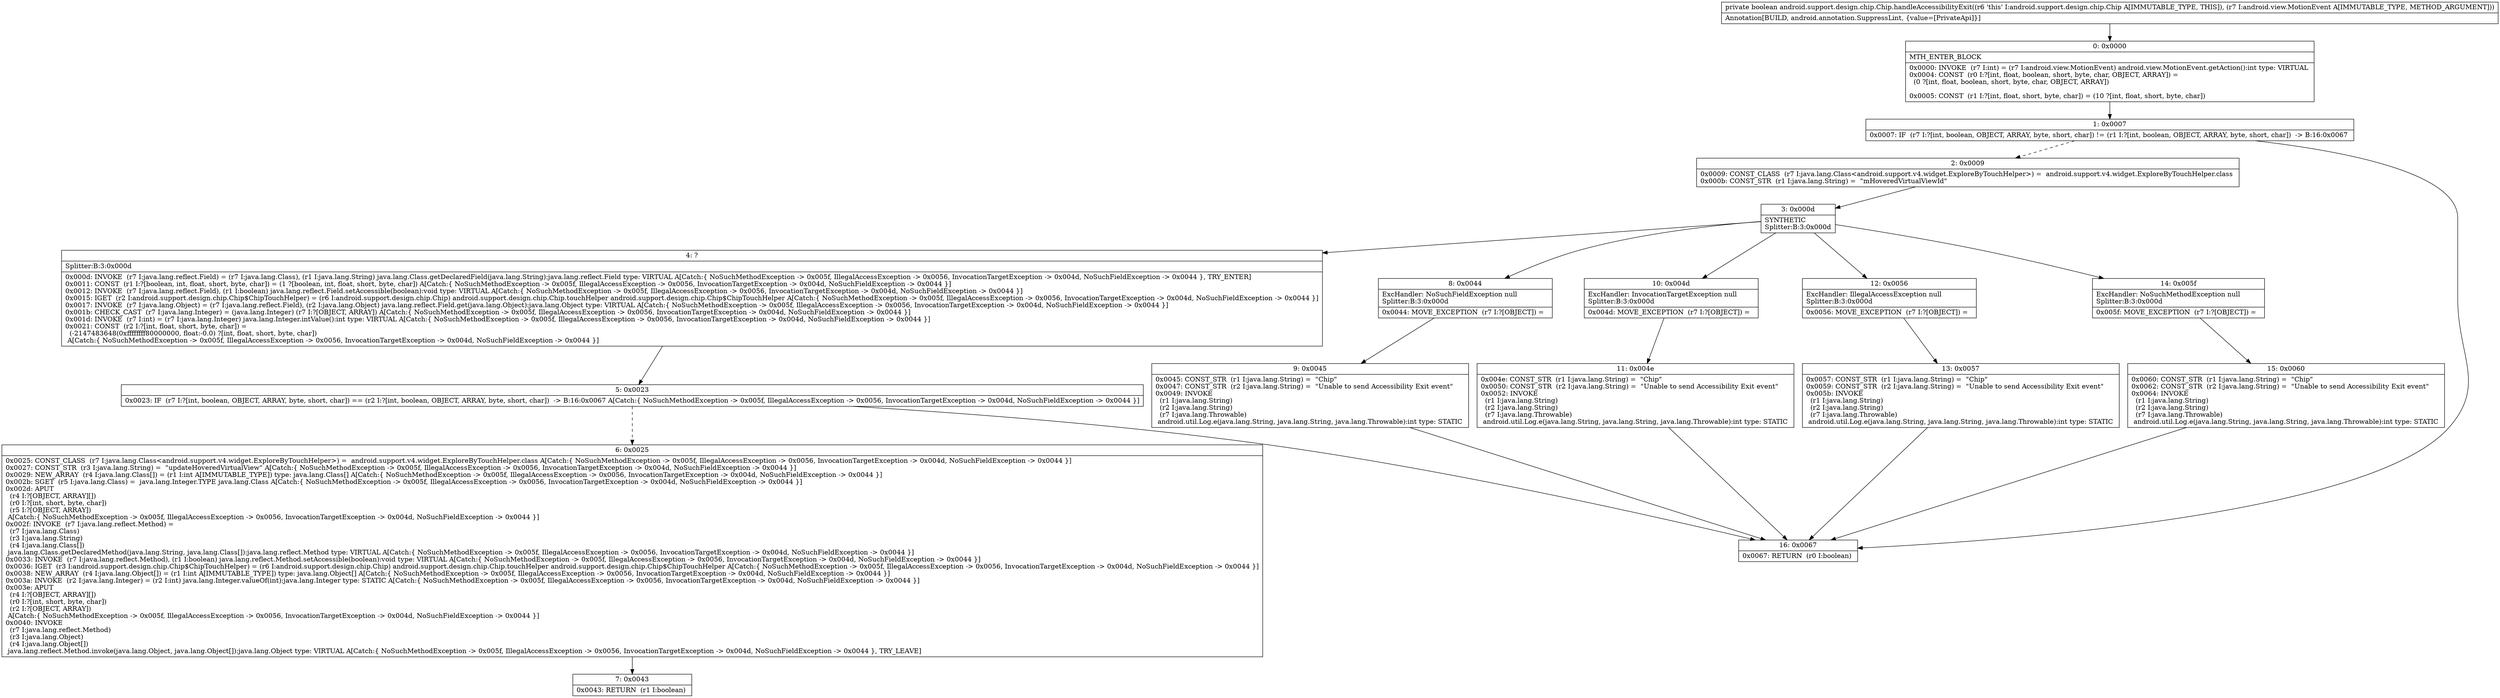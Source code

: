 digraph "CFG forandroid.support.design.chip.Chip.handleAccessibilityExit(Landroid\/view\/MotionEvent;)Z" {
Node_0 [shape=record,label="{0\:\ 0x0000|MTH_ENTER_BLOCK\l|0x0000: INVOKE  (r7 I:int) = (r7 I:android.view.MotionEvent) android.view.MotionEvent.getAction():int type: VIRTUAL \l0x0004: CONST  (r0 I:?[int, float, boolean, short, byte, char, OBJECT, ARRAY]) = \l  (0 ?[int, float, boolean, short, byte, char, OBJECT, ARRAY])\l \l0x0005: CONST  (r1 I:?[int, float, short, byte, char]) = (10 ?[int, float, short, byte, char]) \l}"];
Node_1 [shape=record,label="{1\:\ 0x0007|0x0007: IF  (r7 I:?[int, boolean, OBJECT, ARRAY, byte, short, char]) != (r1 I:?[int, boolean, OBJECT, ARRAY, byte, short, char])  \-\> B:16:0x0067 \l}"];
Node_2 [shape=record,label="{2\:\ 0x0009|0x0009: CONST_CLASS  (r7 I:java.lang.Class\<android.support.v4.widget.ExploreByTouchHelper\>) =  android.support.v4.widget.ExploreByTouchHelper.class \l0x000b: CONST_STR  (r1 I:java.lang.String) =  \"mHoveredVirtualViewId\" \l}"];
Node_3 [shape=record,label="{3\:\ 0x000d|SYNTHETIC\lSplitter:B:3:0x000d\l}"];
Node_4 [shape=record,label="{4\:\ ?|Splitter:B:3:0x000d\l|0x000d: INVOKE  (r7 I:java.lang.reflect.Field) = (r7 I:java.lang.Class), (r1 I:java.lang.String) java.lang.Class.getDeclaredField(java.lang.String):java.lang.reflect.Field type: VIRTUAL A[Catch:\{ NoSuchMethodException \-\> 0x005f, IllegalAccessException \-\> 0x0056, InvocationTargetException \-\> 0x004d, NoSuchFieldException \-\> 0x0044 \}, TRY_ENTER]\l0x0011: CONST  (r1 I:?[boolean, int, float, short, byte, char]) = (1 ?[boolean, int, float, short, byte, char]) A[Catch:\{ NoSuchMethodException \-\> 0x005f, IllegalAccessException \-\> 0x0056, InvocationTargetException \-\> 0x004d, NoSuchFieldException \-\> 0x0044 \}]\l0x0012: INVOKE  (r7 I:java.lang.reflect.Field), (r1 I:boolean) java.lang.reflect.Field.setAccessible(boolean):void type: VIRTUAL A[Catch:\{ NoSuchMethodException \-\> 0x005f, IllegalAccessException \-\> 0x0056, InvocationTargetException \-\> 0x004d, NoSuchFieldException \-\> 0x0044 \}]\l0x0015: IGET  (r2 I:android.support.design.chip.Chip$ChipTouchHelper) = (r6 I:android.support.design.chip.Chip) android.support.design.chip.Chip.touchHelper android.support.design.chip.Chip$ChipTouchHelper A[Catch:\{ NoSuchMethodException \-\> 0x005f, IllegalAccessException \-\> 0x0056, InvocationTargetException \-\> 0x004d, NoSuchFieldException \-\> 0x0044 \}]\l0x0017: INVOKE  (r7 I:java.lang.Object) = (r7 I:java.lang.reflect.Field), (r2 I:java.lang.Object) java.lang.reflect.Field.get(java.lang.Object):java.lang.Object type: VIRTUAL A[Catch:\{ NoSuchMethodException \-\> 0x005f, IllegalAccessException \-\> 0x0056, InvocationTargetException \-\> 0x004d, NoSuchFieldException \-\> 0x0044 \}]\l0x001b: CHECK_CAST  (r7 I:java.lang.Integer) = (java.lang.Integer) (r7 I:?[OBJECT, ARRAY]) A[Catch:\{ NoSuchMethodException \-\> 0x005f, IllegalAccessException \-\> 0x0056, InvocationTargetException \-\> 0x004d, NoSuchFieldException \-\> 0x0044 \}]\l0x001d: INVOKE  (r7 I:int) = (r7 I:java.lang.Integer) java.lang.Integer.intValue():int type: VIRTUAL A[Catch:\{ NoSuchMethodException \-\> 0x005f, IllegalAccessException \-\> 0x0056, InvocationTargetException \-\> 0x004d, NoSuchFieldException \-\> 0x0044 \}]\l0x0021: CONST  (r2 I:?[int, float, short, byte, char]) = \l  (\-2147483648(0xffffffff80000000, float:\-0.0) ?[int, float, short, byte, char])\l A[Catch:\{ NoSuchMethodException \-\> 0x005f, IllegalAccessException \-\> 0x0056, InvocationTargetException \-\> 0x004d, NoSuchFieldException \-\> 0x0044 \}]\l}"];
Node_5 [shape=record,label="{5\:\ 0x0023|0x0023: IF  (r7 I:?[int, boolean, OBJECT, ARRAY, byte, short, char]) == (r2 I:?[int, boolean, OBJECT, ARRAY, byte, short, char])  \-\> B:16:0x0067 A[Catch:\{ NoSuchMethodException \-\> 0x005f, IllegalAccessException \-\> 0x0056, InvocationTargetException \-\> 0x004d, NoSuchFieldException \-\> 0x0044 \}]\l}"];
Node_6 [shape=record,label="{6\:\ 0x0025|0x0025: CONST_CLASS  (r7 I:java.lang.Class\<android.support.v4.widget.ExploreByTouchHelper\>) =  android.support.v4.widget.ExploreByTouchHelper.class A[Catch:\{ NoSuchMethodException \-\> 0x005f, IllegalAccessException \-\> 0x0056, InvocationTargetException \-\> 0x004d, NoSuchFieldException \-\> 0x0044 \}]\l0x0027: CONST_STR  (r3 I:java.lang.String) =  \"updateHoveredVirtualView\" A[Catch:\{ NoSuchMethodException \-\> 0x005f, IllegalAccessException \-\> 0x0056, InvocationTargetException \-\> 0x004d, NoSuchFieldException \-\> 0x0044 \}]\l0x0029: NEW_ARRAY  (r4 I:java.lang.Class[]) = (r1 I:int A[IMMUTABLE_TYPE]) type: java.lang.Class[] A[Catch:\{ NoSuchMethodException \-\> 0x005f, IllegalAccessException \-\> 0x0056, InvocationTargetException \-\> 0x004d, NoSuchFieldException \-\> 0x0044 \}]\l0x002b: SGET  (r5 I:java.lang.Class) =  java.lang.Integer.TYPE java.lang.Class A[Catch:\{ NoSuchMethodException \-\> 0x005f, IllegalAccessException \-\> 0x0056, InvocationTargetException \-\> 0x004d, NoSuchFieldException \-\> 0x0044 \}]\l0x002d: APUT  \l  (r4 I:?[OBJECT, ARRAY][])\l  (r0 I:?[int, short, byte, char])\l  (r5 I:?[OBJECT, ARRAY])\l A[Catch:\{ NoSuchMethodException \-\> 0x005f, IllegalAccessException \-\> 0x0056, InvocationTargetException \-\> 0x004d, NoSuchFieldException \-\> 0x0044 \}]\l0x002f: INVOKE  (r7 I:java.lang.reflect.Method) = \l  (r7 I:java.lang.Class)\l  (r3 I:java.lang.String)\l  (r4 I:java.lang.Class[])\l java.lang.Class.getDeclaredMethod(java.lang.String, java.lang.Class[]):java.lang.reflect.Method type: VIRTUAL A[Catch:\{ NoSuchMethodException \-\> 0x005f, IllegalAccessException \-\> 0x0056, InvocationTargetException \-\> 0x004d, NoSuchFieldException \-\> 0x0044 \}]\l0x0033: INVOKE  (r7 I:java.lang.reflect.Method), (r1 I:boolean) java.lang.reflect.Method.setAccessible(boolean):void type: VIRTUAL A[Catch:\{ NoSuchMethodException \-\> 0x005f, IllegalAccessException \-\> 0x0056, InvocationTargetException \-\> 0x004d, NoSuchFieldException \-\> 0x0044 \}]\l0x0036: IGET  (r3 I:android.support.design.chip.Chip$ChipTouchHelper) = (r6 I:android.support.design.chip.Chip) android.support.design.chip.Chip.touchHelper android.support.design.chip.Chip$ChipTouchHelper A[Catch:\{ NoSuchMethodException \-\> 0x005f, IllegalAccessException \-\> 0x0056, InvocationTargetException \-\> 0x004d, NoSuchFieldException \-\> 0x0044 \}]\l0x0038: NEW_ARRAY  (r4 I:java.lang.Object[]) = (r1 I:int A[IMMUTABLE_TYPE]) type: java.lang.Object[] A[Catch:\{ NoSuchMethodException \-\> 0x005f, IllegalAccessException \-\> 0x0056, InvocationTargetException \-\> 0x004d, NoSuchFieldException \-\> 0x0044 \}]\l0x003a: INVOKE  (r2 I:java.lang.Integer) = (r2 I:int) java.lang.Integer.valueOf(int):java.lang.Integer type: STATIC A[Catch:\{ NoSuchMethodException \-\> 0x005f, IllegalAccessException \-\> 0x0056, InvocationTargetException \-\> 0x004d, NoSuchFieldException \-\> 0x0044 \}]\l0x003e: APUT  \l  (r4 I:?[OBJECT, ARRAY][])\l  (r0 I:?[int, short, byte, char])\l  (r2 I:?[OBJECT, ARRAY])\l A[Catch:\{ NoSuchMethodException \-\> 0x005f, IllegalAccessException \-\> 0x0056, InvocationTargetException \-\> 0x004d, NoSuchFieldException \-\> 0x0044 \}]\l0x0040: INVOKE  \l  (r7 I:java.lang.reflect.Method)\l  (r3 I:java.lang.Object)\l  (r4 I:java.lang.Object[])\l java.lang.reflect.Method.invoke(java.lang.Object, java.lang.Object[]):java.lang.Object type: VIRTUAL A[Catch:\{ NoSuchMethodException \-\> 0x005f, IllegalAccessException \-\> 0x0056, InvocationTargetException \-\> 0x004d, NoSuchFieldException \-\> 0x0044 \}, TRY_LEAVE]\l}"];
Node_7 [shape=record,label="{7\:\ 0x0043|0x0043: RETURN  (r1 I:boolean) \l}"];
Node_8 [shape=record,label="{8\:\ 0x0044|ExcHandler: NoSuchFieldException null\lSplitter:B:3:0x000d\l|0x0044: MOVE_EXCEPTION  (r7 I:?[OBJECT]) =  \l}"];
Node_9 [shape=record,label="{9\:\ 0x0045|0x0045: CONST_STR  (r1 I:java.lang.String) =  \"Chip\" \l0x0047: CONST_STR  (r2 I:java.lang.String) =  \"Unable to send Accessibility Exit event\" \l0x0049: INVOKE  \l  (r1 I:java.lang.String)\l  (r2 I:java.lang.String)\l  (r7 I:java.lang.Throwable)\l android.util.Log.e(java.lang.String, java.lang.String, java.lang.Throwable):int type: STATIC \l}"];
Node_10 [shape=record,label="{10\:\ 0x004d|ExcHandler: InvocationTargetException null\lSplitter:B:3:0x000d\l|0x004d: MOVE_EXCEPTION  (r7 I:?[OBJECT]) =  \l}"];
Node_11 [shape=record,label="{11\:\ 0x004e|0x004e: CONST_STR  (r1 I:java.lang.String) =  \"Chip\" \l0x0050: CONST_STR  (r2 I:java.lang.String) =  \"Unable to send Accessibility Exit event\" \l0x0052: INVOKE  \l  (r1 I:java.lang.String)\l  (r2 I:java.lang.String)\l  (r7 I:java.lang.Throwable)\l android.util.Log.e(java.lang.String, java.lang.String, java.lang.Throwable):int type: STATIC \l}"];
Node_12 [shape=record,label="{12\:\ 0x0056|ExcHandler: IllegalAccessException null\lSplitter:B:3:0x000d\l|0x0056: MOVE_EXCEPTION  (r7 I:?[OBJECT]) =  \l}"];
Node_13 [shape=record,label="{13\:\ 0x0057|0x0057: CONST_STR  (r1 I:java.lang.String) =  \"Chip\" \l0x0059: CONST_STR  (r2 I:java.lang.String) =  \"Unable to send Accessibility Exit event\" \l0x005b: INVOKE  \l  (r1 I:java.lang.String)\l  (r2 I:java.lang.String)\l  (r7 I:java.lang.Throwable)\l android.util.Log.e(java.lang.String, java.lang.String, java.lang.Throwable):int type: STATIC \l}"];
Node_14 [shape=record,label="{14\:\ 0x005f|ExcHandler: NoSuchMethodException null\lSplitter:B:3:0x000d\l|0x005f: MOVE_EXCEPTION  (r7 I:?[OBJECT]) =  \l}"];
Node_15 [shape=record,label="{15\:\ 0x0060|0x0060: CONST_STR  (r1 I:java.lang.String) =  \"Chip\" \l0x0062: CONST_STR  (r2 I:java.lang.String) =  \"Unable to send Accessibility Exit event\" \l0x0064: INVOKE  \l  (r1 I:java.lang.String)\l  (r2 I:java.lang.String)\l  (r7 I:java.lang.Throwable)\l android.util.Log.e(java.lang.String, java.lang.String, java.lang.Throwable):int type: STATIC \l}"];
Node_16 [shape=record,label="{16\:\ 0x0067|0x0067: RETURN  (r0 I:boolean) \l}"];
MethodNode[shape=record,label="{private boolean android.support.design.chip.Chip.handleAccessibilityExit((r6 'this' I:android.support.design.chip.Chip A[IMMUTABLE_TYPE, THIS]), (r7 I:android.view.MotionEvent A[IMMUTABLE_TYPE, METHOD_ARGUMENT]))  | Annotation[BUILD, android.annotation.SuppressLint, \{value=[PrivateApi]\}]\l}"];
MethodNode -> Node_0;
Node_0 -> Node_1;
Node_1 -> Node_2[style=dashed];
Node_1 -> Node_16;
Node_2 -> Node_3;
Node_3 -> Node_4;
Node_3 -> Node_14;
Node_3 -> Node_12;
Node_3 -> Node_10;
Node_3 -> Node_8;
Node_4 -> Node_5;
Node_5 -> Node_6[style=dashed];
Node_5 -> Node_16;
Node_6 -> Node_7;
Node_8 -> Node_9;
Node_9 -> Node_16;
Node_10 -> Node_11;
Node_11 -> Node_16;
Node_12 -> Node_13;
Node_13 -> Node_16;
Node_14 -> Node_15;
Node_15 -> Node_16;
}

